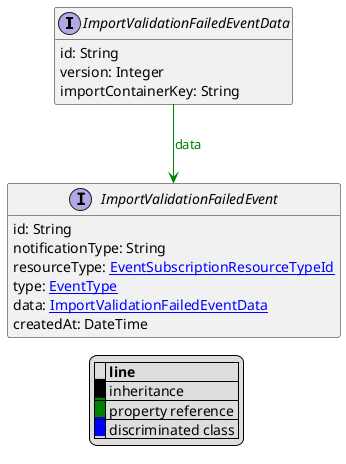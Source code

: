 @startuml

hide empty fields
hide empty methods
legend
|= |= line |
|<back:black>   </back>| inheritance |
|<back:green>   </back>| property reference |
|<back:blue>   </back>| discriminated class |
endlegend
interface ImportValidationFailedEventData [[ImportValidationFailedEventData.svg]]  {
    id: String
    version: Integer
    importContainerKey: String
}



interface ImportValidationFailedEvent [[ImportValidationFailedEvent.svg]]  {
    id: String
    notificationType: String
    resourceType: [[EventSubscriptionResourceTypeId.svg EventSubscriptionResourceTypeId]]
    type: [[EventType.svg EventType]]
    data: [[ImportValidationFailedEventData.svg ImportValidationFailedEventData]]
    createdAt: DateTime
}

ImportValidationFailedEventData --> ImportValidationFailedEvent #green;text:green : "data"
@enduml
